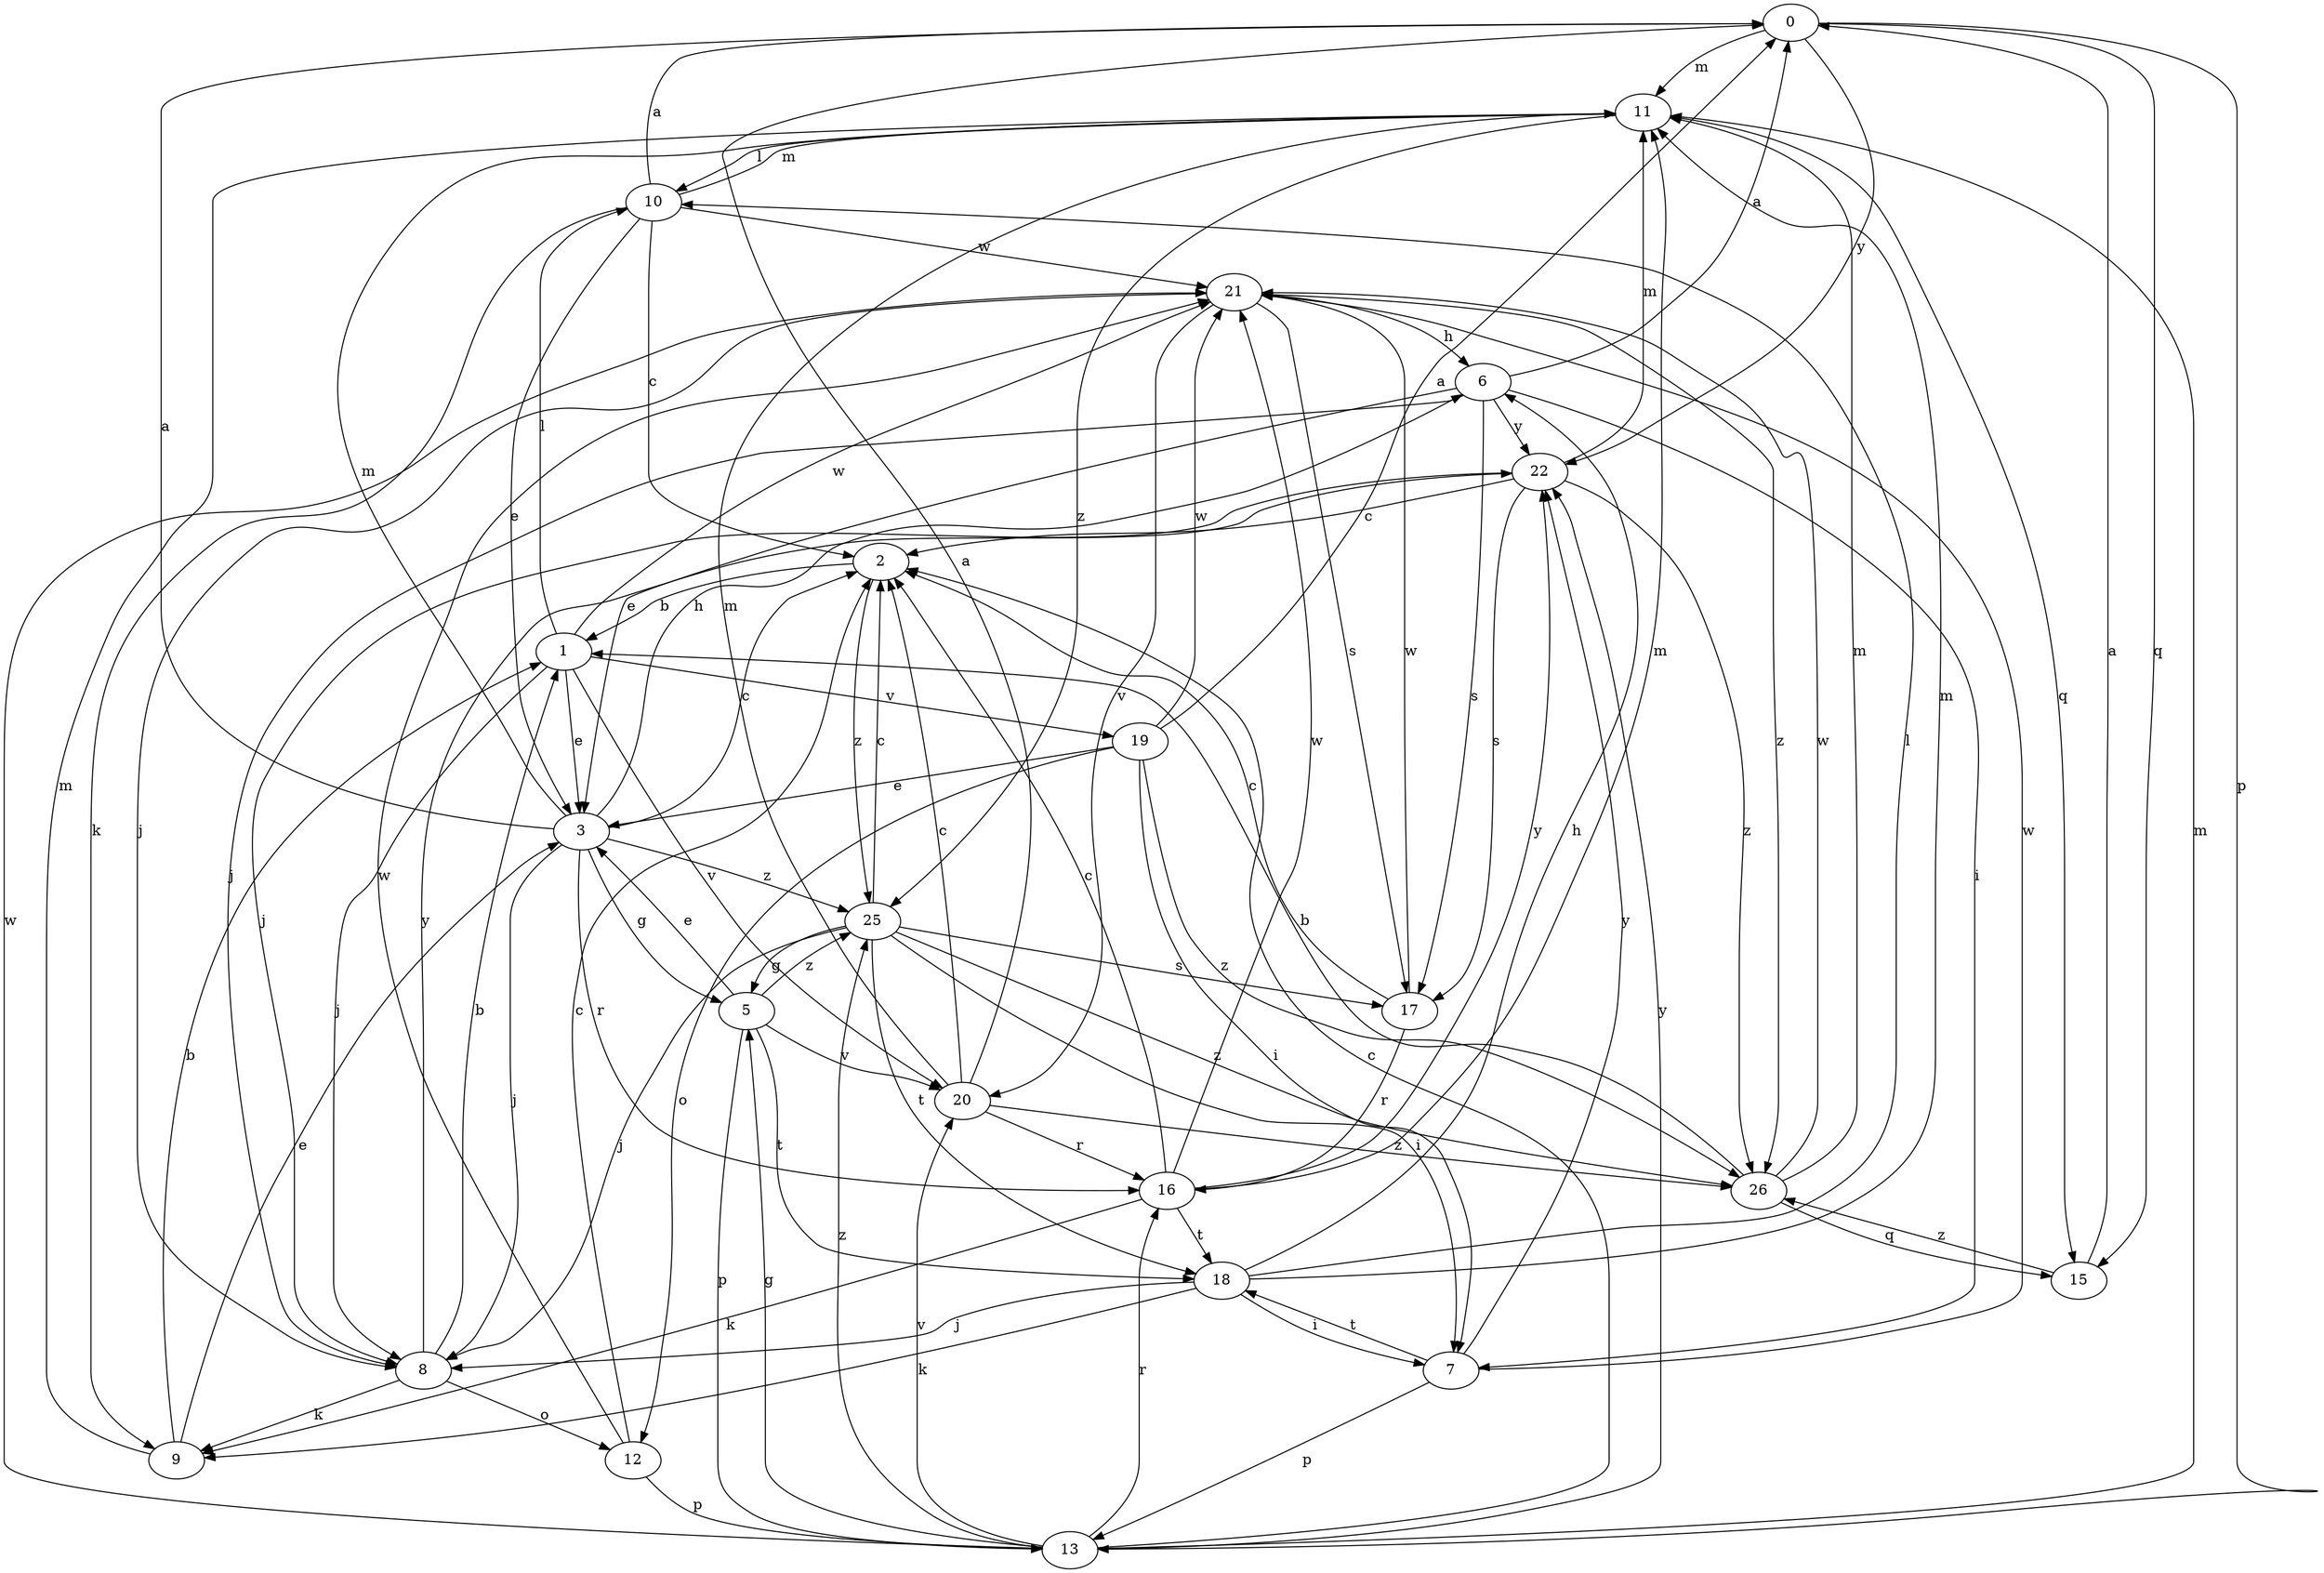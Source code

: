 strict digraph  {
0;
1;
2;
3;
5;
6;
7;
8;
9;
10;
11;
12;
13;
15;
16;
17;
18;
19;
20;
21;
22;
25;
26;
0 -> 11  [label=m];
0 -> 13  [label=p];
0 -> 15  [label=q];
0 -> 22  [label=y];
1 -> 3  [label=e];
1 -> 8  [label=j];
1 -> 10  [label=l];
1 -> 19  [label=v];
1 -> 20  [label=v];
1 -> 21  [label=w];
2 -> 1  [label=b];
2 -> 25  [label=z];
3 -> 0  [label=a];
3 -> 2  [label=c];
3 -> 5  [label=g];
3 -> 6  [label=h];
3 -> 8  [label=j];
3 -> 11  [label=m];
3 -> 16  [label=r];
3 -> 25  [label=z];
5 -> 3  [label=e];
5 -> 13  [label=p];
5 -> 18  [label=t];
5 -> 20  [label=v];
5 -> 25  [label=z];
6 -> 0  [label=a];
6 -> 3  [label=e];
6 -> 7  [label=i];
6 -> 8  [label=j];
6 -> 17  [label=s];
6 -> 22  [label=y];
7 -> 13  [label=p];
7 -> 18  [label=t];
7 -> 21  [label=w];
7 -> 22  [label=y];
8 -> 1  [label=b];
8 -> 9  [label=k];
8 -> 12  [label=o];
8 -> 22  [label=y];
9 -> 1  [label=b];
9 -> 3  [label=e];
9 -> 11  [label=m];
10 -> 0  [label=a];
10 -> 2  [label=c];
10 -> 3  [label=e];
10 -> 9  [label=k];
10 -> 11  [label=m];
10 -> 21  [label=w];
11 -> 10  [label=l];
11 -> 15  [label=q];
11 -> 25  [label=z];
12 -> 2  [label=c];
12 -> 13  [label=p];
12 -> 21  [label=w];
13 -> 2  [label=c];
13 -> 5  [label=g];
13 -> 11  [label=m];
13 -> 16  [label=r];
13 -> 20  [label=v];
13 -> 21  [label=w];
13 -> 22  [label=y];
13 -> 25  [label=z];
15 -> 0  [label=a];
15 -> 26  [label=z];
16 -> 2  [label=c];
16 -> 9  [label=k];
16 -> 11  [label=m];
16 -> 18  [label=t];
16 -> 21  [label=w];
16 -> 22  [label=y];
17 -> 2  [label=c];
17 -> 16  [label=r];
17 -> 21  [label=w];
18 -> 6  [label=h];
18 -> 7  [label=i];
18 -> 8  [label=j];
18 -> 9  [label=k];
18 -> 10  [label=l];
18 -> 11  [label=m];
19 -> 0  [label=a];
19 -> 3  [label=e];
19 -> 7  [label=i];
19 -> 12  [label=o];
19 -> 21  [label=w];
19 -> 26  [label=z];
20 -> 0  [label=a];
20 -> 2  [label=c];
20 -> 11  [label=m];
20 -> 16  [label=r];
20 -> 26  [label=z];
21 -> 6  [label=h];
21 -> 8  [label=j];
21 -> 17  [label=s];
21 -> 20  [label=v];
21 -> 26  [label=z];
22 -> 2  [label=c];
22 -> 8  [label=j];
22 -> 11  [label=m];
22 -> 17  [label=s];
22 -> 26  [label=z];
25 -> 2  [label=c];
25 -> 5  [label=g];
25 -> 7  [label=i];
25 -> 8  [label=j];
25 -> 17  [label=s];
25 -> 18  [label=t];
25 -> 26  [label=z];
26 -> 1  [label=b];
26 -> 11  [label=m];
26 -> 15  [label=q];
26 -> 21  [label=w];
}
